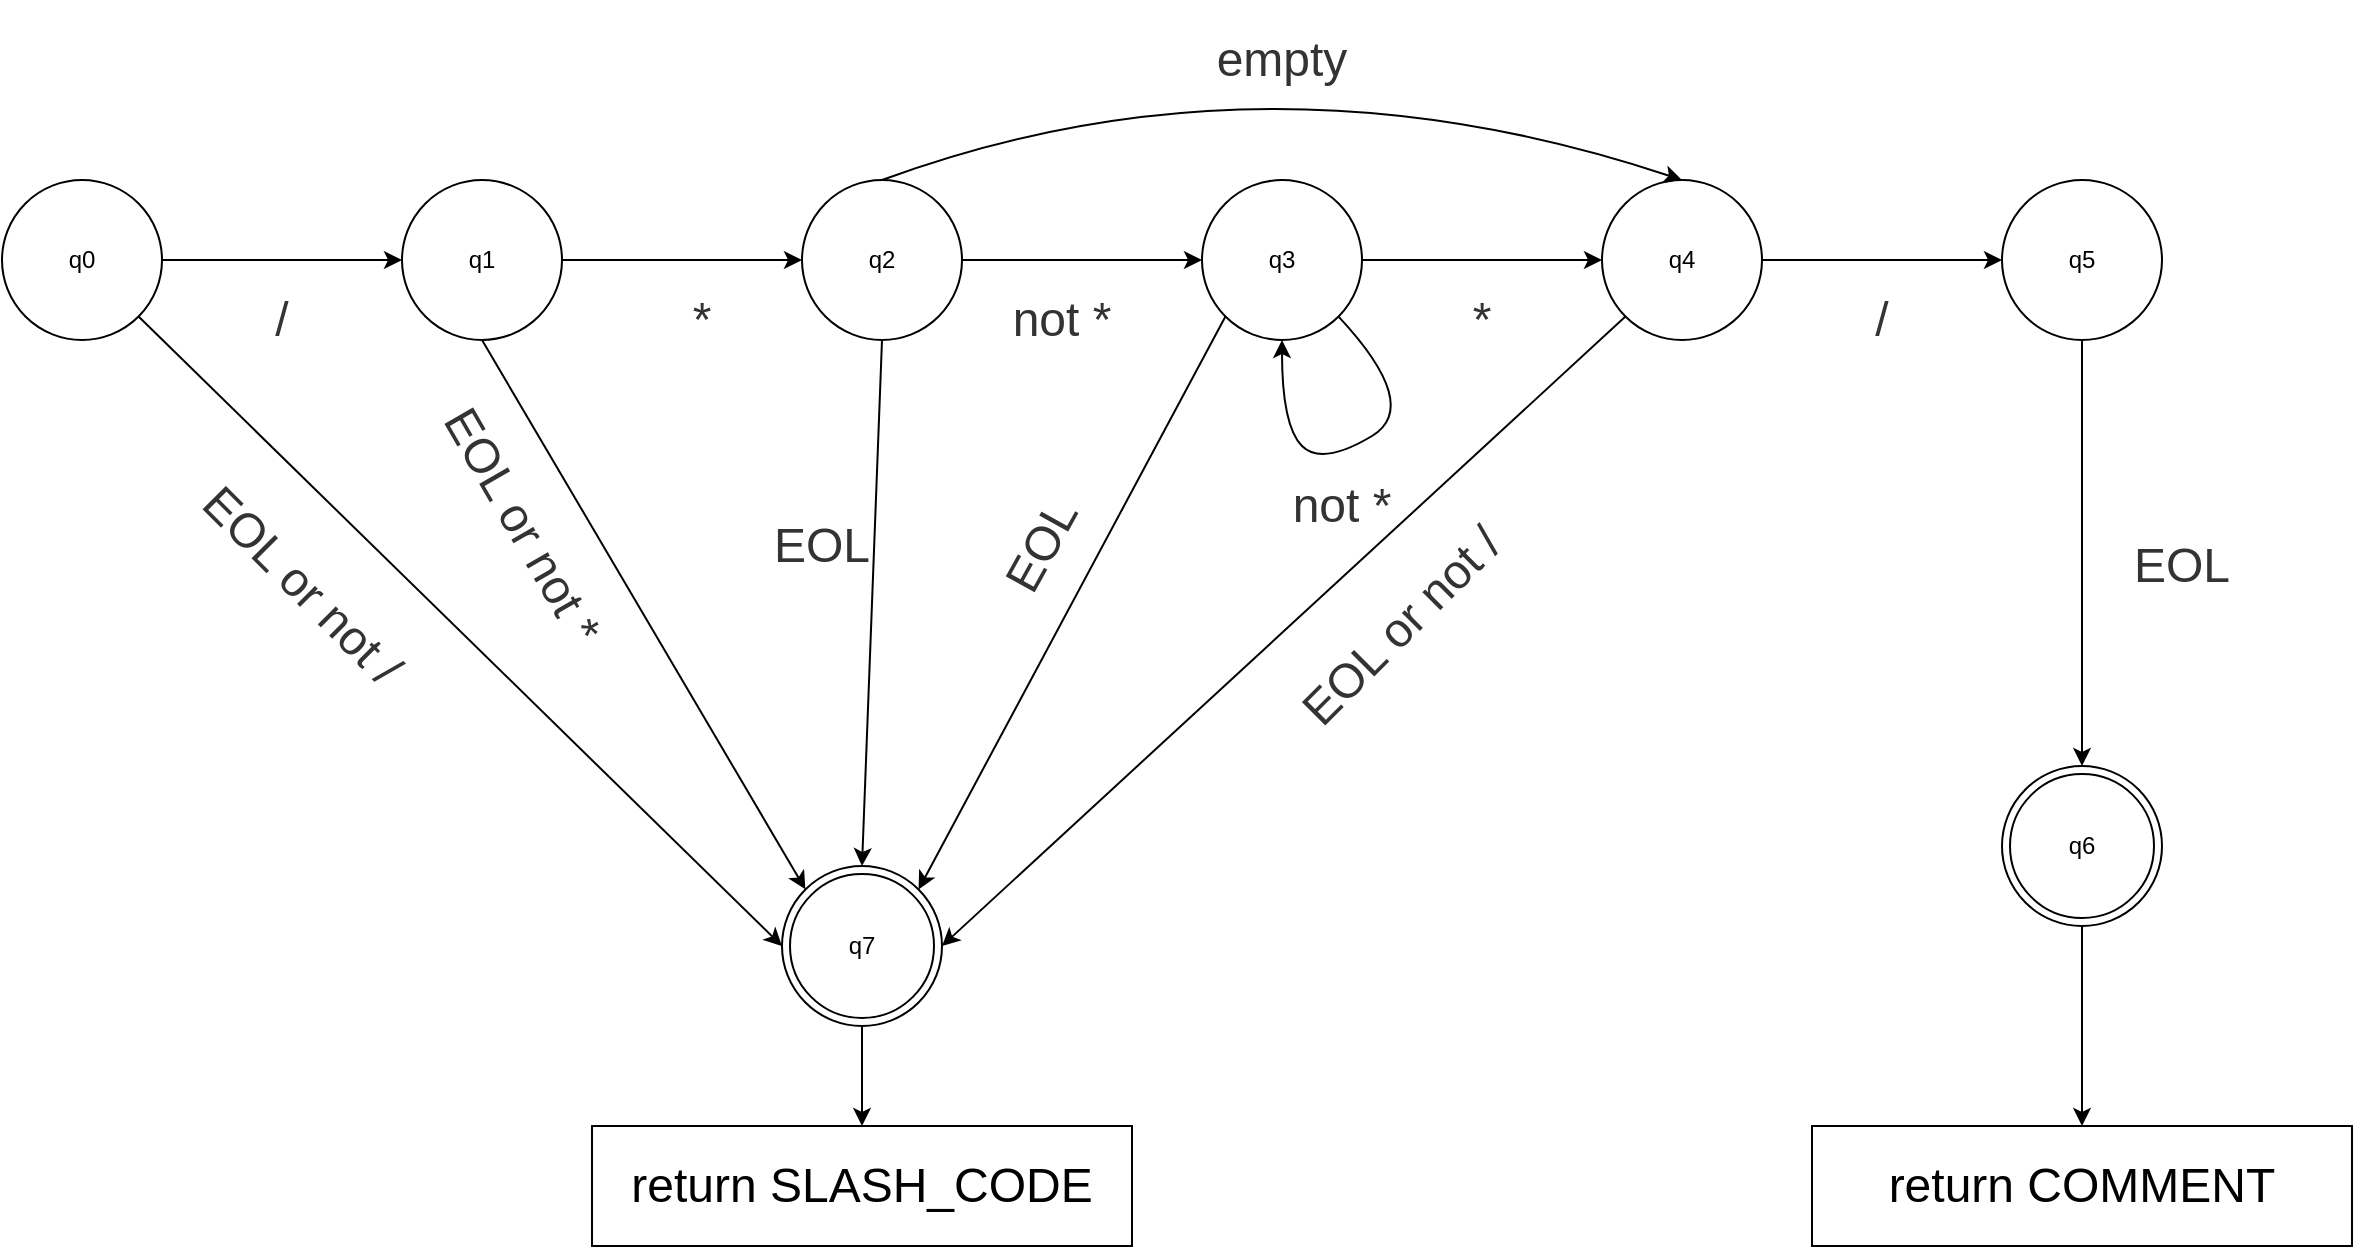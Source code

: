 <mxfile version="24.7.17">
  <diagram name="Page-1" id="k-bV-gzvAnapCVn6ivjx">
    <mxGraphModel dx="1728" dy="941" grid="1" gridSize="10" guides="1" tooltips="1" connect="1" arrows="1" fold="1" page="1" pageScale="1" pageWidth="1600" pageHeight="1200" math="0" shadow="0">
      <root>
        <mxCell id="0" />
        <mxCell id="1" parent="0" />
        <mxCell id="Uc8yP-_bymSAi7B8y7lO-2" value="q6" style="ellipse;shape=doubleEllipse;whiteSpace=wrap;html=1;aspect=fixed;" vertex="1" parent="1">
          <mxGeometry x="1110" y="450" width="80" height="80" as="geometry" />
        </mxCell>
        <mxCell id="Uc8yP-_bymSAi7B8y7lO-3" value="q0" style="ellipse;whiteSpace=wrap;html=1;aspect=fixed;" vertex="1" parent="1">
          <mxGeometry x="110" y="157" width="80" height="80" as="geometry" />
        </mxCell>
        <mxCell id="Uc8yP-_bymSAi7B8y7lO-6" value="q3" style="ellipse;whiteSpace=wrap;html=1;aspect=fixed;" vertex="1" parent="1">
          <mxGeometry x="710" y="157" width="80" height="80" as="geometry" />
        </mxCell>
        <mxCell id="Uc8yP-_bymSAi7B8y7lO-8" value="q4" style="ellipse;whiteSpace=wrap;html=1;aspect=fixed;" vertex="1" parent="1">
          <mxGeometry x="910" y="157" width="80" height="80" as="geometry" />
        </mxCell>
        <mxCell id="Uc8yP-_bymSAi7B8y7lO-10" value="q2" style="ellipse;whiteSpace=wrap;html=1;aspect=fixed;" vertex="1" parent="1">
          <mxGeometry x="510" y="157" width="80" height="80" as="geometry" />
        </mxCell>
        <mxCell id="Uc8yP-_bymSAi7B8y7lO-11" value="q1" style="ellipse;whiteSpace=wrap;html=1;aspect=fixed;" vertex="1" parent="1">
          <mxGeometry x="310" y="157" width="80" height="80" as="geometry" />
        </mxCell>
        <mxCell id="Uc8yP-_bymSAi7B8y7lO-12" value="&lt;font style=&quot;font-size: 24px;&quot;&gt;/&lt;/font&gt;" style="whiteSpace=wrap;html=1;fillColor=none;fontColor=#333333;strokeColor=none;" vertex="1" parent="1">
          <mxGeometry x="190" y="197" width="120" height="60" as="geometry" />
        </mxCell>
        <mxCell id="Uc8yP-_bymSAi7B8y7lO-13" value="" style="endArrow=classic;html=1;rounded=0;exitX=1;exitY=0.5;exitDx=0;exitDy=0;entryX=0;entryY=0.5;entryDx=0;entryDy=0;" edge="1" parent="1" source="Uc8yP-_bymSAi7B8y7lO-3" target="Uc8yP-_bymSAi7B8y7lO-11">
          <mxGeometry width="50" height="50" relative="1" as="geometry">
            <mxPoint x="820" y="517" as="sourcePoint" />
            <mxPoint x="870" y="467" as="targetPoint" />
          </mxGeometry>
        </mxCell>
        <mxCell id="Uc8yP-_bymSAi7B8y7lO-14" value="" style="endArrow=classic;html=1;rounded=0;exitX=1;exitY=0.5;exitDx=0;exitDy=0;entryX=0;entryY=0.5;entryDx=0;entryDy=0;" edge="1" parent="1" source="Uc8yP-_bymSAi7B8y7lO-11" target="Uc8yP-_bymSAi7B8y7lO-10">
          <mxGeometry width="50" height="50" relative="1" as="geometry">
            <mxPoint x="820" y="517" as="sourcePoint" />
            <mxPoint x="870" y="467" as="targetPoint" />
          </mxGeometry>
        </mxCell>
        <mxCell id="Uc8yP-_bymSAi7B8y7lO-15" value="&lt;font style=&quot;font-size: 24px;&quot;&gt;*&lt;/font&gt;" style="whiteSpace=wrap;html=1;fillColor=none;fontColor=#333333;strokeColor=none;" vertex="1" parent="1">
          <mxGeometry x="400" y="197" width="120" height="60" as="geometry" />
        </mxCell>
        <mxCell id="Uc8yP-_bymSAi7B8y7lO-16" value="" style="endArrow=classic;html=1;rounded=0;exitX=1;exitY=0.5;exitDx=0;exitDy=0;entryX=0;entryY=0.5;entryDx=0;entryDy=0;" edge="1" parent="1" source="Uc8yP-_bymSAi7B8y7lO-10" target="Uc8yP-_bymSAi7B8y7lO-6">
          <mxGeometry width="50" height="50" relative="1" as="geometry">
            <mxPoint x="820" y="517" as="sourcePoint" />
            <mxPoint x="870" y="467" as="targetPoint" />
          </mxGeometry>
        </mxCell>
        <mxCell id="Uc8yP-_bymSAi7B8y7lO-18" value="" style="endArrow=classic;html=1;rounded=0;exitX=1;exitY=0.5;exitDx=0;exitDy=0;entryX=0;entryY=0.5;entryDx=0;entryDy=0;" edge="1" parent="1" source="Uc8yP-_bymSAi7B8y7lO-6" target="Uc8yP-_bymSAi7B8y7lO-8">
          <mxGeometry width="50" height="50" relative="1" as="geometry">
            <mxPoint x="820" y="517" as="sourcePoint" />
            <mxPoint x="870" y="467" as="targetPoint" />
          </mxGeometry>
        </mxCell>
        <mxCell id="Uc8yP-_bymSAi7B8y7lO-20" value="q5" style="ellipse;whiteSpace=wrap;html=1;aspect=fixed;" vertex="1" parent="1">
          <mxGeometry x="1110" y="157" width="80" height="80" as="geometry" />
        </mxCell>
        <mxCell id="Uc8yP-_bymSAi7B8y7lO-21" value="" style="endArrow=classic;html=1;rounded=0;exitX=1;exitY=0.5;exitDx=0;exitDy=0;entryX=0;entryY=0.5;entryDx=0;entryDy=0;" edge="1" parent="1" source="Uc8yP-_bymSAi7B8y7lO-8" target="Uc8yP-_bymSAi7B8y7lO-20">
          <mxGeometry width="50" height="50" relative="1" as="geometry">
            <mxPoint x="820" y="517" as="sourcePoint" />
            <mxPoint x="870" y="467" as="targetPoint" />
          </mxGeometry>
        </mxCell>
        <mxCell id="Uc8yP-_bymSAi7B8y7lO-22" value="&lt;font style=&quot;font-size: 24px;&quot;&gt;*&lt;/font&gt;" style="whiteSpace=wrap;html=1;fillColor=none;fontColor=#333333;strokeColor=none;" vertex="1" parent="1">
          <mxGeometry x="790" y="197" width="120" height="60" as="geometry" />
        </mxCell>
        <mxCell id="Uc8yP-_bymSAi7B8y7lO-23" value="&lt;font style=&quot;font-size: 24px;&quot;&gt;/&lt;/font&gt;" style="whiteSpace=wrap;html=1;fillColor=none;fontColor=#333333;strokeColor=none;" vertex="1" parent="1">
          <mxGeometry x="990" y="197" width="120" height="60" as="geometry" />
        </mxCell>
        <mxCell id="Uc8yP-_bymSAi7B8y7lO-25" value="" style="curved=1;endArrow=classic;html=1;rounded=0;exitX=1;exitY=1;exitDx=0;exitDy=0;entryX=0.5;entryY=1;entryDx=0;entryDy=0;" edge="1" parent="1" source="Uc8yP-_bymSAi7B8y7lO-6" target="Uc8yP-_bymSAi7B8y7lO-6">
          <mxGeometry width="50" height="50" relative="1" as="geometry">
            <mxPoint x="820" y="517" as="sourcePoint" />
            <mxPoint x="680" y="267" as="targetPoint" />
            <Array as="points">
              <mxPoint x="820" y="270" />
              <mxPoint x="770" y="300" />
              <mxPoint x="750" y="280" />
            </Array>
          </mxGeometry>
        </mxCell>
        <mxCell id="Uc8yP-_bymSAi7B8y7lO-27" value="" style="curved=1;endArrow=classic;html=1;rounded=0;exitX=0.5;exitY=0;exitDx=0;exitDy=0;entryX=0.5;entryY=0;entryDx=0;entryDy=0;" edge="1" parent="1" source="Uc8yP-_bymSAi7B8y7lO-10" target="Uc8yP-_bymSAi7B8y7lO-8">
          <mxGeometry width="50" height="50" relative="1" as="geometry">
            <mxPoint x="820" y="517" as="sourcePoint" />
            <mxPoint x="870" y="467" as="targetPoint" />
            <Array as="points">
              <mxPoint x="740" y="87" />
            </Array>
          </mxGeometry>
        </mxCell>
        <mxCell id="Uc8yP-_bymSAi7B8y7lO-28" value="&lt;font style=&quot;font-size: 24px;&quot;&gt;not *&lt;br&gt;&lt;/font&gt;" style="whiteSpace=wrap;html=1;fillColor=none;fontColor=#333333;strokeColor=none;" vertex="1" parent="1">
          <mxGeometry x="710" y="290" width="140" height="60" as="geometry" />
        </mxCell>
        <mxCell id="Uc8yP-_bymSAi7B8y7lO-29" value="&lt;font style=&quot;font-size: 24px;&quot;&gt;empty&lt;/font&gt;" style="whiteSpace=wrap;html=1;fillColor=none;fontColor=#333333;strokeColor=none;" vertex="1" parent="1">
          <mxGeometry x="690" y="67" width="120" height="60" as="geometry" />
        </mxCell>
        <mxCell id="Uc8yP-_bymSAi7B8y7lO-31" value="&lt;font style=&quot;font-size: 24px;&quot;&gt;not *&lt;br&gt;&lt;/font&gt;" style="whiteSpace=wrap;html=1;fillColor=none;fontColor=#333333;strokeColor=none;" vertex="1" parent="1">
          <mxGeometry x="570" y="197" width="140" height="60" as="geometry" />
        </mxCell>
        <mxCell id="Uc8yP-_bymSAi7B8y7lO-32" value="" style="endArrow=classic;html=1;rounded=0;exitX=0.5;exitY=1;exitDx=0;exitDy=0;entryX=0.5;entryY=0;entryDx=0;entryDy=0;" edge="1" parent="1" source="Uc8yP-_bymSAi7B8y7lO-20" target="Uc8yP-_bymSAi7B8y7lO-2">
          <mxGeometry width="50" height="50" relative="1" as="geometry">
            <mxPoint x="820" y="460" as="sourcePoint" />
            <mxPoint x="870" y="410" as="targetPoint" />
          </mxGeometry>
        </mxCell>
        <mxCell id="Uc8yP-_bymSAi7B8y7lO-33" value="&lt;font style=&quot;font-size: 24px;&quot;&gt;EOL&lt;/font&gt;" style="whiteSpace=wrap;html=1;fillColor=none;fontColor=#333333;strokeColor=none;" vertex="1" parent="1">
          <mxGeometry x="1140" y="320" width="120" height="60" as="geometry" />
        </mxCell>
        <mxCell id="Uc8yP-_bymSAi7B8y7lO-34" value="q7" style="ellipse;shape=doubleEllipse;whiteSpace=wrap;html=1;aspect=fixed;" vertex="1" parent="1">
          <mxGeometry x="500" y="500" width="80" height="80" as="geometry" />
        </mxCell>
        <mxCell id="Uc8yP-_bymSAi7B8y7lO-35" value="" style="endArrow=classic;html=1;rounded=0;exitX=1;exitY=1;exitDx=0;exitDy=0;entryX=0;entryY=0.5;entryDx=0;entryDy=0;" edge="1" parent="1" source="Uc8yP-_bymSAi7B8y7lO-3" target="Uc8yP-_bymSAi7B8y7lO-34">
          <mxGeometry width="50" height="50" relative="1" as="geometry">
            <mxPoint x="820" y="460" as="sourcePoint" />
            <mxPoint x="870" y="410" as="targetPoint" />
          </mxGeometry>
        </mxCell>
        <mxCell id="Uc8yP-_bymSAi7B8y7lO-36" value="" style="endArrow=classic;html=1;rounded=0;exitX=0.5;exitY=1;exitDx=0;exitDy=0;entryX=0;entryY=0;entryDx=0;entryDy=0;" edge="1" parent="1" source="Uc8yP-_bymSAi7B8y7lO-11" target="Uc8yP-_bymSAi7B8y7lO-34">
          <mxGeometry width="50" height="50" relative="1" as="geometry">
            <mxPoint x="820" y="460" as="sourcePoint" />
            <mxPoint x="870" y="410" as="targetPoint" />
          </mxGeometry>
        </mxCell>
        <mxCell id="Uc8yP-_bymSAi7B8y7lO-37" value="" style="endArrow=classic;html=1;rounded=0;exitX=0;exitY=1;exitDx=0;exitDy=0;entryX=1;entryY=0;entryDx=0;entryDy=0;" edge="1" parent="1" source="Uc8yP-_bymSAi7B8y7lO-6" target="Uc8yP-_bymSAi7B8y7lO-34">
          <mxGeometry width="50" height="50" relative="1" as="geometry">
            <mxPoint x="700" y="320" as="sourcePoint" />
            <mxPoint x="870" y="410" as="targetPoint" />
          </mxGeometry>
        </mxCell>
        <mxCell id="Uc8yP-_bymSAi7B8y7lO-38" value="" style="endArrow=classic;html=1;rounded=0;exitX=0.5;exitY=1;exitDx=0;exitDy=0;entryX=0.5;entryY=0;entryDx=0;entryDy=0;" edge="1" parent="1" source="Uc8yP-_bymSAi7B8y7lO-10" target="Uc8yP-_bymSAi7B8y7lO-34">
          <mxGeometry width="50" height="50" relative="1" as="geometry">
            <mxPoint x="820" y="460" as="sourcePoint" />
            <mxPoint x="870" y="410" as="targetPoint" />
          </mxGeometry>
        </mxCell>
        <mxCell id="Uc8yP-_bymSAi7B8y7lO-39" value="&lt;font style=&quot;font-size: 24px;&quot;&gt;EOL or not *&lt;br&gt;&lt;/font&gt;" style="whiteSpace=wrap;html=1;fillColor=none;fontColor=#333333;strokeColor=none;rotation=60;" vertex="1" parent="1">
          <mxGeometry x="300" y="300" width="140" height="60" as="geometry" />
        </mxCell>
        <mxCell id="Uc8yP-_bymSAi7B8y7lO-40" value="" style="endArrow=classic;html=1;rounded=0;exitX=0;exitY=1;exitDx=0;exitDy=0;entryX=1;entryY=0.5;entryDx=0;entryDy=0;" edge="1" parent="1" source="Uc8yP-_bymSAi7B8y7lO-8" target="Uc8yP-_bymSAi7B8y7lO-34">
          <mxGeometry width="50" height="50" relative="1" as="geometry">
            <mxPoint x="820" y="460" as="sourcePoint" />
            <mxPoint x="870" y="410" as="targetPoint" />
          </mxGeometry>
        </mxCell>
        <mxCell id="Uc8yP-_bymSAi7B8y7lO-42" value="&lt;font style=&quot;font-size: 24px;&quot;&gt;EOL or not /&lt;br&gt;&lt;/font&gt;" style="whiteSpace=wrap;html=1;fillColor=none;fontColor=#333333;strokeColor=none;rotation=45;" vertex="1" parent="1">
          <mxGeometry x="190" y="330" width="140" height="60" as="geometry" />
        </mxCell>
        <mxCell id="Uc8yP-_bymSAi7B8y7lO-43" value="&lt;font style=&quot;font-size: 24px;&quot;&gt;EOL&lt;/font&gt;" style="whiteSpace=wrap;html=1;fillColor=none;fontColor=#333333;strokeColor=none;" vertex="1" parent="1">
          <mxGeometry x="460" y="310" width="120" height="60" as="geometry" />
        </mxCell>
        <mxCell id="Uc8yP-_bymSAi7B8y7lO-44" value="&lt;font style=&quot;font-size: 24px;&quot;&gt;EOL or not /&lt;br&gt;&lt;/font&gt;" style="whiteSpace=wrap;html=1;fillColor=none;fontColor=#333333;strokeColor=none;rotation=-45;" vertex="1" parent="1">
          <mxGeometry x="740" y="350" width="140" height="60" as="geometry" />
        </mxCell>
        <mxCell id="Uc8yP-_bymSAi7B8y7lO-45" value="&lt;font style=&quot;font-size: 24px;&quot;&gt;EOL&lt;br&gt;&lt;/font&gt;" style="whiteSpace=wrap;html=1;fillColor=none;fontColor=#333333;strokeColor=none;rotation=-61;" vertex="1" parent="1">
          <mxGeometry x="560" y="310" width="140" height="60" as="geometry" />
        </mxCell>
        <mxCell id="Uc8yP-_bymSAi7B8y7lO-46" value="&lt;font style=&quot;font-size: 24px;&quot;&gt;return SLASH_CODE&lt;br&gt;&lt;/font&gt;" style="whiteSpace=wrap;html=1;" vertex="1" parent="1">
          <mxGeometry x="405" y="630" width="270" height="60" as="geometry" />
        </mxCell>
        <mxCell id="Uc8yP-_bymSAi7B8y7lO-47" value="&lt;font style=&quot;font-size: 24px;&quot;&gt;return COMMENT&lt;br&gt;&lt;/font&gt;" style="whiteSpace=wrap;html=1;" vertex="1" parent="1">
          <mxGeometry x="1015" y="630" width="270" height="60" as="geometry" />
        </mxCell>
        <mxCell id="Uc8yP-_bymSAi7B8y7lO-48" value="" style="endArrow=classic;html=1;rounded=0;exitX=0.5;exitY=1;exitDx=0;exitDy=0;entryX=0.5;entryY=0;entryDx=0;entryDy=0;" edge="1" parent="1" source="Uc8yP-_bymSAi7B8y7lO-2" target="Uc8yP-_bymSAi7B8y7lO-47">
          <mxGeometry width="50" height="50" relative="1" as="geometry">
            <mxPoint x="820" y="460" as="sourcePoint" />
            <mxPoint x="870" y="410" as="targetPoint" />
          </mxGeometry>
        </mxCell>
        <mxCell id="Uc8yP-_bymSAi7B8y7lO-49" value="" style="endArrow=classic;html=1;rounded=0;exitX=0.5;exitY=1;exitDx=0;exitDy=0;entryX=0.5;entryY=0;entryDx=0;entryDy=0;" edge="1" parent="1" source="Uc8yP-_bymSAi7B8y7lO-34" target="Uc8yP-_bymSAi7B8y7lO-46">
          <mxGeometry width="50" height="50" relative="1" as="geometry">
            <mxPoint x="820" y="460" as="sourcePoint" />
            <mxPoint x="870" y="410" as="targetPoint" />
          </mxGeometry>
        </mxCell>
      </root>
    </mxGraphModel>
  </diagram>
</mxfile>
